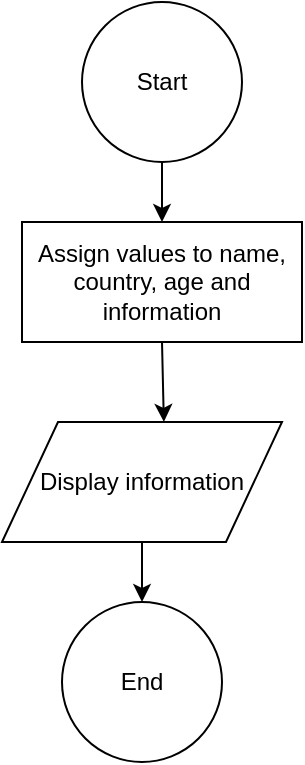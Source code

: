 <mxfile version="12.9.14" type="onedrive" pages="4"><diagram id="fcn1zNfoExU_godEvIxB" name="Assignment 1.1"><mxGraphModel dx="1221" dy="645" grid="1" gridSize="10" guides="1" tooltips="1" connect="1" arrows="1" fold="1" page="1" pageScale="1" pageWidth="1169" pageHeight="827" math="0" shadow="0"><root><mxCell id="0"/><mxCell id="1" parent="0"/><mxCell id="WXq3cEe1jwF9ekTTgrHH-4" style="edgeStyle=orthogonalEdgeStyle;rounded=0;orthogonalLoop=1;jettySize=auto;html=1;exitX=0.5;exitY=1;exitDx=0;exitDy=0;entryX=0.578;entryY=-0.001;entryDx=0;entryDy=0;entryPerimeter=0;" edge="1" parent="1" source="WXq3cEe1jwF9ekTTgrHH-1" target="WXq3cEe1jwF9ekTTgrHH-2"><mxGeometry relative="1" as="geometry"><mxPoint x="401" y="267" as="targetPoint"/></mxGeometry></mxCell><mxCell id="WXq3cEe1jwF9ekTTgrHH-1" value="Assign values to name, country, age and information" style="rounded=0;whiteSpace=wrap;html=1;" vertex="1" parent="1"><mxGeometry x="330" y="170" width="140" height="60" as="geometry"/></mxCell><mxCell id="WXq3cEe1jwF9ekTTgrHH-7" style="edgeStyle=orthogonalEdgeStyle;rounded=0;orthogonalLoop=1;jettySize=auto;html=1;entryX=0.5;entryY=0;entryDx=0;entryDy=0;" edge="1" parent="1" source="WXq3cEe1jwF9ekTTgrHH-2" target="WXq3cEe1jwF9ekTTgrHH-6"><mxGeometry relative="1" as="geometry"/></mxCell><mxCell id="WXq3cEe1jwF9ekTTgrHH-2" value="Display information" style="shape=parallelogram;perimeter=parallelogramPerimeter;whiteSpace=wrap;html=1;" vertex="1" parent="1"><mxGeometry x="320" y="270" width="140" height="60" as="geometry"/></mxCell><mxCell id="WXq3cEe1jwF9ekTTgrHH-8" style="edgeStyle=orthogonalEdgeStyle;rounded=0;orthogonalLoop=1;jettySize=auto;html=1;entryX=0.5;entryY=0;entryDx=0;entryDy=0;" edge="1" parent="1" source="WXq3cEe1jwF9ekTTgrHH-5" target="WXq3cEe1jwF9ekTTgrHH-1"><mxGeometry relative="1" as="geometry"/></mxCell><mxCell id="WXq3cEe1jwF9ekTTgrHH-5" value="Start" style="ellipse;whiteSpace=wrap;html=1;aspect=fixed;" vertex="1" parent="1"><mxGeometry x="360" y="60" width="80" height="80" as="geometry"/></mxCell><mxCell id="WXq3cEe1jwF9ekTTgrHH-6" value="End" style="ellipse;whiteSpace=wrap;html=1;aspect=fixed;" vertex="1" parent="1"><mxGeometry x="350" y="360" width="80" height="80" as="geometry"/></mxCell></root></mxGraphModel></diagram><diagram id="nclXynTMsoUvuEV1pjRh" name="Assignment 1.2"><mxGraphModel dx="1038" dy="548" grid="1" gridSize="10" guides="1" tooltips="1" connect="1" arrows="1" fold="1" page="1" pageScale="1" pageWidth="1169" pageHeight="827" math="0" shadow="0"><root><mxCell id="1Bq0aryFe1xcSmdEP_LZ-0"/><mxCell id="1Bq0aryFe1xcSmdEP_LZ-1" parent="1Bq0aryFe1xcSmdEP_LZ-0"/><mxCell id="1Bq0aryFe1xcSmdEP_LZ-2" style="edgeStyle=orthogonalEdgeStyle;rounded=0;orthogonalLoop=1;jettySize=auto;html=1;exitX=0.5;exitY=1;exitDx=0;exitDy=0;entryX=0.578;entryY=-0.001;entryDx=0;entryDy=0;entryPerimeter=0;" edge="1" source="1Bq0aryFe1xcSmdEP_LZ-3" target="1Bq0aryFe1xcSmdEP_LZ-5" parent="1Bq0aryFe1xcSmdEP_LZ-1"><mxGeometry relative="1" as="geometry"><mxPoint x="511" y="457" as="targetPoint"/></mxGeometry></mxCell><mxCell id="1Bq0aryFe1xcSmdEP_LZ-3" value="Assign value to age" style="rounded=0;whiteSpace=wrap;html=1;" vertex="1" parent="1Bq0aryFe1xcSmdEP_LZ-1"><mxGeometry x="440" y="360" width="140" height="60" as="geometry"/></mxCell><mxCell id="1Bq0aryFe1xcSmdEP_LZ-4" style="edgeStyle=orthogonalEdgeStyle;rounded=0;orthogonalLoop=1;jettySize=auto;html=1;entryX=0.5;entryY=0;entryDx=0;entryDy=0;" edge="1" source="1Bq0aryFe1xcSmdEP_LZ-5" target="1Bq0aryFe1xcSmdEP_LZ-8" parent="1Bq0aryFe1xcSmdEP_LZ-1"><mxGeometry relative="1" as="geometry"/></mxCell><mxCell id="1Bq0aryFe1xcSmdEP_LZ-5" value="Print age" style="shape=parallelogram;perimeter=parallelogramPerimeter;whiteSpace=wrap;html=1;" vertex="1" parent="1Bq0aryFe1xcSmdEP_LZ-1"><mxGeometry x="430" y="460" width="140" height="60" as="geometry"/></mxCell><mxCell id="1Bq0aryFe1xcSmdEP_LZ-6" style="edgeStyle=orthogonalEdgeStyle;rounded=0;orthogonalLoop=1;jettySize=auto;html=1;entryX=0.5;entryY=0;entryDx=0;entryDy=0;" edge="1" source="1Bq0aryFe1xcSmdEP_LZ-7" target="1Bq0aryFe1xcSmdEP_LZ-3" parent="1Bq0aryFe1xcSmdEP_LZ-1"><mxGeometry relative="1" as="geometry"/></mxCell><mxCell id="1Bq0aryFe1xcSmdEP_LZ-7" value="Start" style="ellipse;whiteSpace=wrap;html=1;aspect=fixed;" vertex="1" parent="1Bq0aryFe1xcSmdEP_LZ-1"><mxGeometry x="470" y="250" width="80" height="80" as="geometry"/></mxCell><mxCell id="1Bq0aryFe1xcSmdEP_LZ-8" value="End" style="ellipse;whiteSpace=wrap;html=1;aspect=fixed;" vertex="1" parent="1Bq0aryFe1xcSmdEP_LZ-1"><mxGeometry x="460" y="550" width="80" height="80" as="geometry"/></mxCell></root></mxGraphModel></diagram><diagram id="NkvqtllgpabLuOdqXTy4" name="Assignment 1.3"><mxGraphModel dx="1038" dy="548" grid="1" gridSize="10" guides="1" tooltips="1" connect="1" arrows="1" fold="1" page="1" pageScale="1" pageWidth="1169" pageHeight="827" math="0" shadow="0"><root><mxCell id="g3QQyUIm2ogf6a4D-aEm-0"/><mxCell id="g3QQyUIm2ogf6a4D-aEm-1" parent="g3QQyUIm2ogf6a4D-aEm-0"/><mxCell id="g3QQyUIm2ogf6a4D-aEm-2" style="edgeStyle=orthogonalEdgeStyle;rounded=0;orthogonalLoop=1;jettySize=auto;html=1;exitX=0.5;exitY=1;exitDx=0;exitDy=0;entryX=0.578;entryY=-0.001;entryDx=0;entryDy=0;entryPerimeter=0;" edge="1" source="g3QQyUIm2ogf6a4D-aEm-3" target="g3QQyUIm2ogf6a4D-aEm-5" parent="g3QQyUIm2ogf6a4D-aEm-1"><mxGeometry relative="1" as="geometry"><mxPoint x="511" y="497" as="targetPoint"/></mxGeometry></mxCell><mxCell id="g3QQyUIm2ogf6a4D-aEm-3" value="Assign input values to variables" style="rounded=0;whiteSpace=wrap;html=1;" vertex="1" parent="g3QQyUIm2ogf6a4D-aEm-1"><mxGeometry x="440" y="400" width="140" height="60" as="geometry"/></mxCell><mxCell id="g3QQyUIm2ogf6a4D-aEm-4" style="edgeStyle=orthogonalEdgeStyle;rounded=0;orthogonalLoop=1;jettySize=auto;html=1;entryX=0.5;entryY=0;entryDx=0;entryDy=0;" edge="1" source="g3QQyUIm2ogf6a4D-aEm-5" target="g3QQyUIm2ogf6a4D-aEm-8" parent="g3QQyUIm2ogf6a4D-aEm-1"><mxGeometry relative="1" as="geometry"/></mxCell><mxCell id="g3QQyUIm2ogf6a4D-aEm-5" value="Print age, height and weight" style="shape=parallelogram;perimeter=parallelogramPerimeter;whiteSpace=wrap;html=1;" vertex="1" parent="g3QQyUIm2ogf6a4D-aEm-1"><mxGeometry x="430" y="500" width="140" height="60" as="geometry"/></mxCell><mxCell id="AIP5KyHatdq7yNtw0Odu-0" style="edgeStyle=orthogonalEdgeStyle;rounded=0;orthogonalLoop=1;jettySize=auto;html=1;entryX=0.5;entryY=0;entryDx=0;entryDy=0;" edge="1" parent="g3QQyUIm2ogf6a4D-aEm-1" source="g3QQyUIm2ogf6a4D-aEm-7" target="g3QQyUIm2ogf6a4D-aEm-9"><mxGeometry relative="1" as="geometry"/></mxCell><mxCell id="g3QQyUIm2ogf6a4D-aEm-7" value="Start" style="ellipse;whiteSpace=wrap;html=1;aspect=fixed;" vertex="1" parent="g3QQyUIm2ogf6a4D-aEm-1"><mxGeometry x="470" y="220" width="80" height="80" as="geometry"/></mxCell><mxCell id="g3QQyUIm2ogf6a4D-aEm-8" value="End" style="ellipse;whiteSpace=wrap;html=1;aspect=fixed;" vertex="1" parent="g3QQyUIm2ogf6a4D-aEm-1"><mxGeometry x="460" y="590" width="80" height="80" as="geometry"/></mxCell><mxCell id="g3QQyUIm2ogf6a4D-aEm-10" style="edgeStyle=orthogonalEdgeStyle;rounded=0;orthogonalLoop=1;jettySize=auto;html=1;entryX=0.5;entryY=0;entryDx=0;entryDy=0;" edge="1" parent="g3QQyUIm2ogf6a4D-aEm-1" source="g3QQyUIm2ogf6a4D-aEm-9" target="g3QQyUIm2ogf6a4D-aEm-3"><mxGeometry relative="1" as="geometry"/></mxCell><mxCell id="g3QQyUIm2ogf6a4D-aEm-9" value="Prompt user for age, height and weight" style="shape=parallelogram;perimeter=parallelogramPerimeter;whiteSpace=wrap;html=1;" vertex="1" parent="g3QQyUIm2ogf6a4D-aEm-1"><mxGeometry x="440" y="320" width="140" height="60" as="geometry"/></mxCell></root></mxGraphModel></diagram><diagram id="SNgA1NHHYlairh9YRHvd" name="Assignment 1.4"><mxGraphModel dx="1038" dy="548" grid="1" gridSize="10" guides="1" tooltips="1" connect="1" arrows="1" fold="1" page="1" pageScale="1" pageWidth="1169" pageHeight="827" math="0" shadow="0"><root><mxCell id="dTkKFn1cseLBbncP3t_A-0"/><mxCell id="dTkKFn1cseLBbncP3t_A-1" parent="dTkKFn1cseLBbncP3t_A-0"/><mxCell id="qHQXD7PhGb7XBDb9xxVy-0" style="edgeStyle=orthogonalEdgeStyle;rounded=0;orthogonalLoop=1;jettySize=auto;html=1;exitX=0.5;exitY=1;exitDx=0;exitDy=0;entryX=0.578;entryY=-0.001;entryDx=0;entryDy=0;entryPerimeter=0;" edge="1" parent="dTkKFn1cseLBbncP3t_A-1" source="qHQXD7PhGb7XBDb9xxVy-1" target="qHQXD7PhGb7XBDb9xxVy-3"><mxGeometry relative="1" as="geometry"><mxPoint x="401" y="267" as="targetPoint"/></mxGeometry></mxCell><mxCell id="qHQXD7PhGb7XBDb9xxVy-1" value="Create a string that displays my initials with only star symbols&amp;nbsp;" style="rounded=0;whiteSpace=wrap;html=1;" vertex="1" parent="dTkKFn1cseLBbncP3t_A-1"><mxGeometry x="330" y="170" width="140" height="60" as="geometry"/></mxCell><mxCell id="qHQXD7PhGb7XBDb9xxVy-2" style="edgeStyle=orthogonalEdgeStyle;rounded=0;orthogonalLoop=1;jettySize=auto;html=1;entryX=0.5;entryY=0;entryDx=0;entryDy=0;" edge="1" parent="dTkKFn1cseLBbncP3t_A-1" source="qHQXD7PhGb7XBDb9xxVy-3" target="qHQXD7PhGb7XBDb9xxVy-6"><mxGeometry relative="1" as="geometry"/></mxCell><mxCell id="qHQXD7PhGb7XBDb9xxVy-3" value="Print my intials" style="shape=parallelogram;perimeter=parallelogramPerimeter;whiteSpace=wrap;html=1;" vertex="1" parent="dTkKFn1cseLBbncP3t_A-1"><mxGeometry x="320" y="270" width="140" height="60" as="geometry"/></mxCell><mxCell id="qHQXD7PhGb7XBDb9xxVy-4" style="edgeStyle=orthogonalEdgeStyle;rounded=0;orthogonalLoop=1;jettySize=auto;html=1;entryX=0.5;entryY=0;entryDx=0;entryDy=0;" edge="1" parent="dTkKFn1cseLBbncP3t_A-1" source="qHQXD7PhGb7XBDb9xxVy-5" target="qHQXD7PhGb7XBDb9xxVy-1"><mxGeometry relative="1" as="geometry"/></mxCell><mxCell id="qHQXD7PhGb7XBDb9xxVy-5" value="Start" style="ellipse;whiteSpace=wrap;html=1;aspect=fixed;" vertex="1" parent="dTkKFn1cseLBbncP3t_A-1"><mxGeometry x="360" y="60" width="80" height="80" as="geometry"/></mxCell><mxCell id="qHQXD7PhGb7XBDb9xxVy-6" value="End" style="ellipse;whiteSpace=wrap;html=1;aspect=fixed;" vertex="1" parent="dTkKFn1cseLBbncP3t_A-1"><mxGeometry x="350" y="360" width="80" height="80" as="geometry"/></mxCell></root></mxGraphModel></diagram></mxfile>